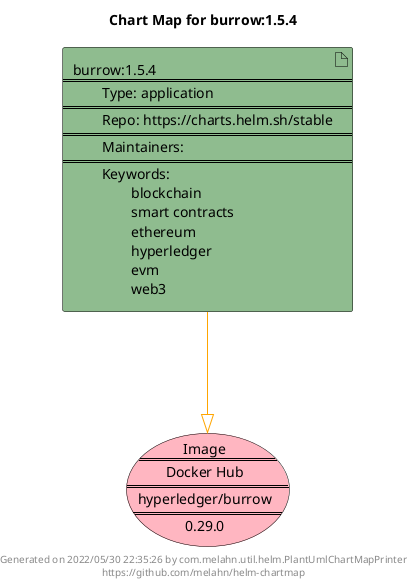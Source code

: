 @startuml
skinparam linetype ortho
skinparam backgroundColor white
skinparam usecaseBorderColor black
skinparam usecaseArrowColor LightSlateGray
skinparam artifactBorderColor black
skinparam artifactArrowColor LightSlateGray

title Chart Map for burrow:1.5.4

'There is one referenced Helm Chart
artifact "burrow:1.5.4\n====\n\tType: application\n====\n\tRepo: https://charts.helm.sh/stable\n====\n\tMaintainers: \n====\n\tKeywords: \n\t\tblockchain\n\t\tsmart contracts\n\t\tethereum\n\t\thyperledger\n\t\tevm\n\t\tweb3" as burrow_1_5_4 #DarkSeaGreen

'There is one referenced Docker Image
usecase "Image\n====\nDocker Hub\n====\nhyperledger/burrow\n====\n0.29.0" as hyperledger_burrow_0_29_0 #LightPink

'Chart Dependencies
burrow_1_5_4--[#orange]-|>hyperledger_burrow_0_29_0

center footer Generated on 2022/05/30 22:35:26 by com.melahn.util.helm.PlantUmlChartMapPrinter\nhttps://github.com/melahn/helm-chartmap
@enduml
